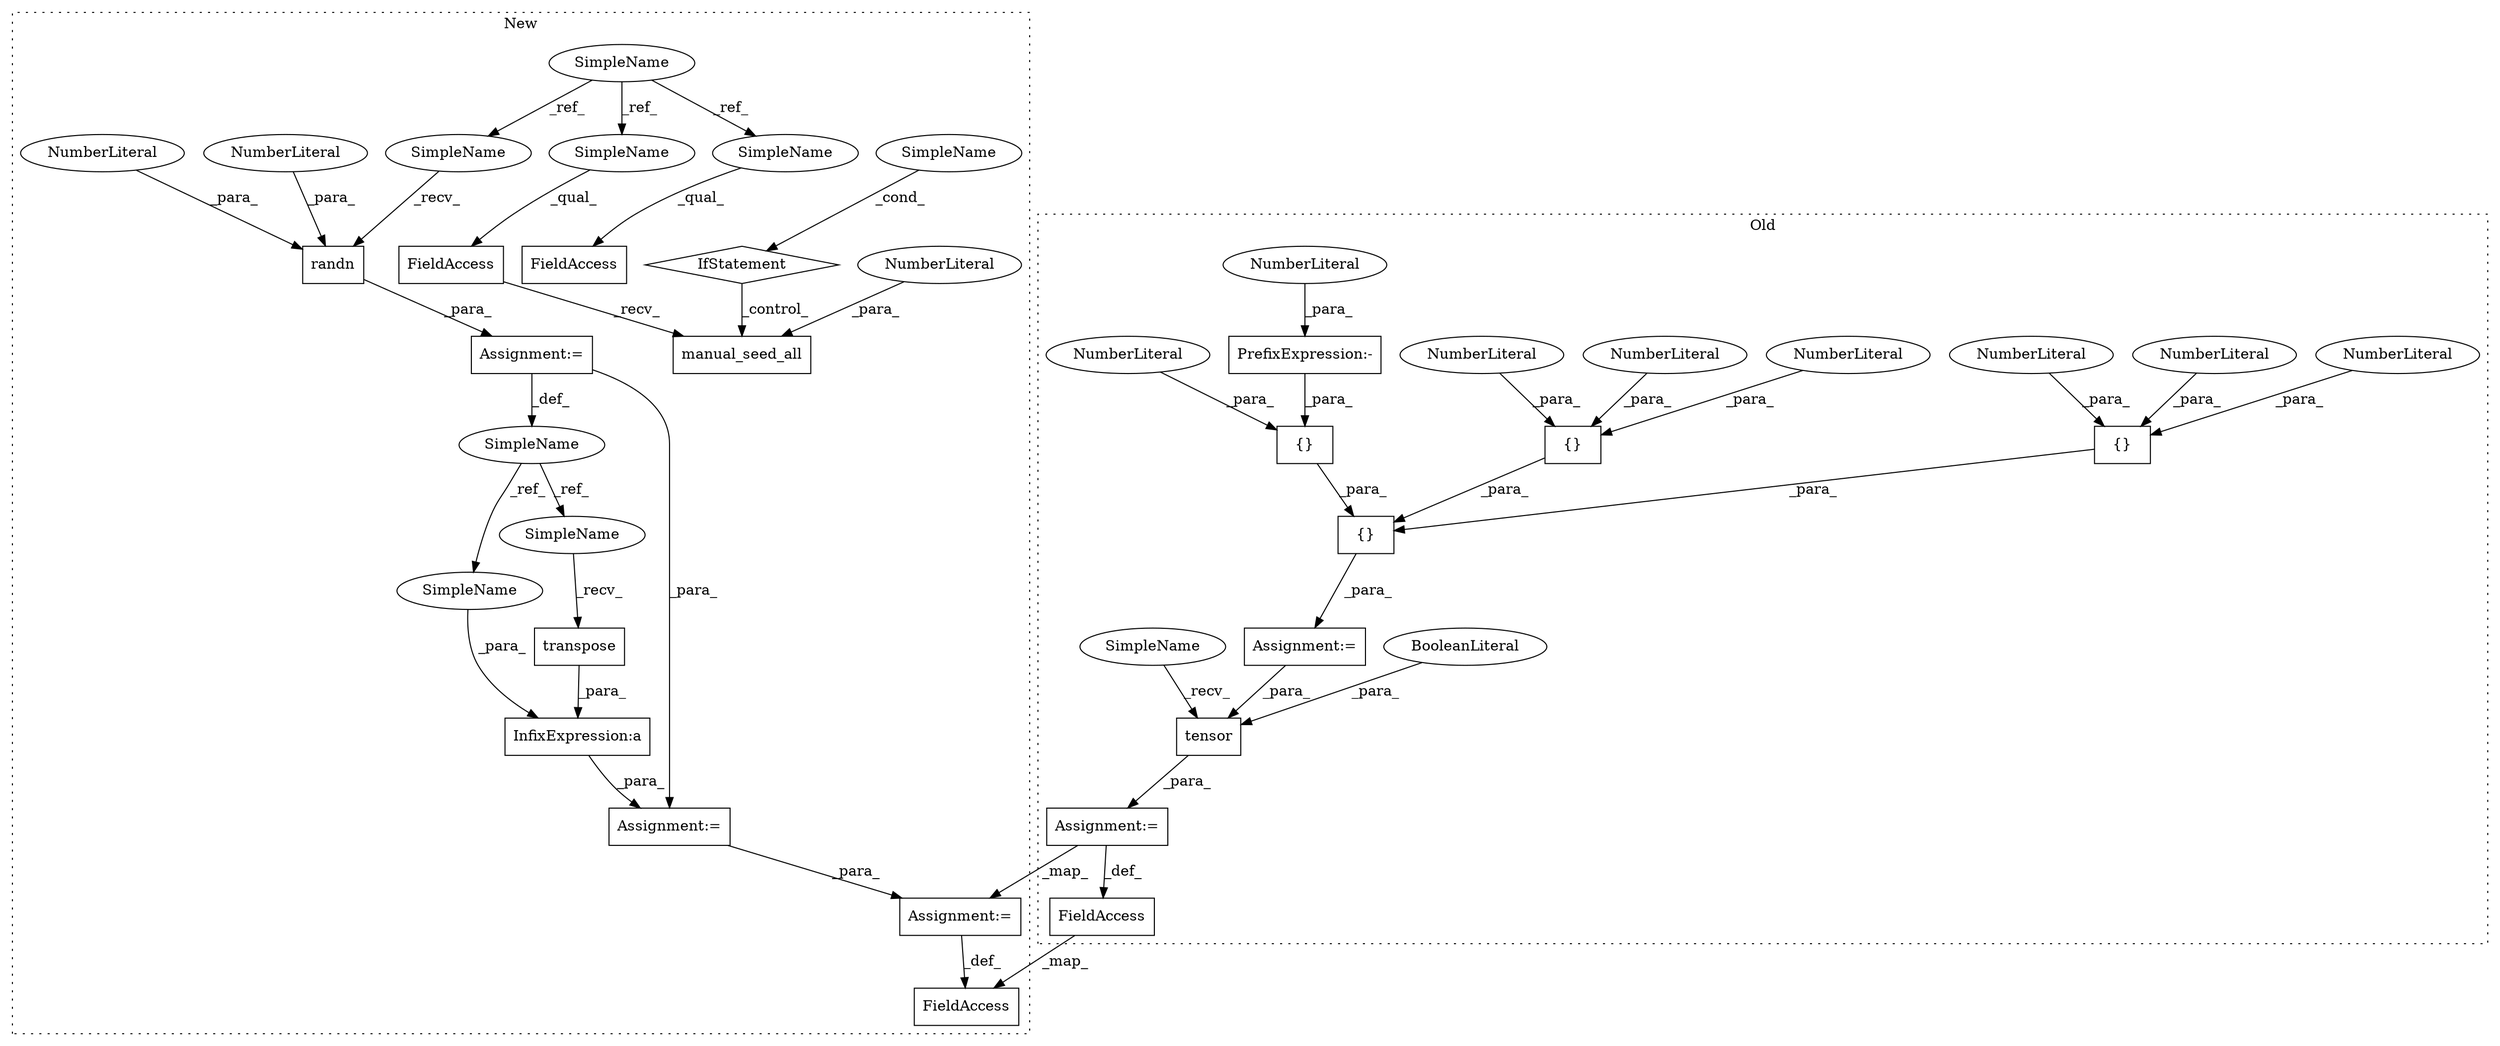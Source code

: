 digraph G {
subgraph cluster0 {
1 [label="tensor" a="32" s="2277,2305" l="7,1" shape="box"];
3 [label="BooleanLiteral" a="9" s="2301" l="4" shape="ellipse"];
4 [label="{}" a="4" s="2117,2123" l="1,1" shape="box"];
6 [label="NumberLiteral" a="34" s="2120" l="1" shape="ellipse"];
9 [label="NumberLiteral" a="34" s="2118" l="1" shape="ellipse"];
10 [label="{}" a="4" s="2097,2156" l="1,1" shape="box"];
11 [label="NumberLiteral" a="34" s="2122" l="1" shape="ellipse"];
12 [label="{}" a="4" s="2147,2154" l="1,1" shape="box"];
13 [label="NumberLiteral" a="34" s="2152" l="2" shape="ellipse"];
14 [label="{}" a="4" s="2137,2145" l="1,1" shape="box"];
15 [label="NumberLiteral" a="34" s="2150" l="1" shape="ellipse"];
16 [label="NumberLiteral" a="34" s="2141" l="2" shape="ellipse"];
17 [label="NumberLiteral" a="34" s="2148" l="1" shape="ellipse"];
19 [label="PrefixExpression:-" a="38" s="2138" l="1" shape="box"];
20 [label="NumberLiteral" a="34" s="2139" l="1" shape="ellipse"];
25 [label="FieldAccess" a="22" s="2252" l="18" shape="box"];
32 [label="Assignment:=" a="7" s="2270" l="1" shape="box"];
33 [label="Assignment:=" a="7" s="2083" l="1" shape="box"];
41 [label="SimpleName" a="42" s="2271" l="5" shape="ellipse"];
label = "Old";
style="dotted";
}
subgraph cluster1 {
2 [label="manual_seed_all" a="32" s="3311,3328" l="16,1" shape="box"];
5 [label="NumberLiteral" a="34" s="3327" l="1" shape="ellipse"];
7 [label="FieldAccess" a="22" s="3300" l="10" shape="box"];
8 [label="IfStatement" a="25" s="3090,3177" l="4,2" shape="diamond"];
18 [label="SimpleName" a="42" s="" l="" shape="ellipse"];
21 [label="SimpleName" a="42" s="3079" l="5" shape="ellipse"];
22 [label="randn" a="32" s="3382,3393" l="6,1" shape="box"];
23 [label="FieldAccess" a="22" s="3263" l="10" shape="box"];
24 [label="FieldAccess" a="22" s="3470" l="9" shape="box"];
26 [label="InfixExpression:a" a="27" s="3410" l="3" shape="box"];
27 [label="NumberLiteral" a="34" s="3388" l="1" shape="ellipse"];
28 [label="NumberLiteral" a="34" s="3392" l="1" shape="ellipse"];
29 [label="SimpleName" a="42" s="3371" l="4" shape="ellipse"];
30 [label="transpose" a="32" s="3418,3433" l="10,1" shape="box"];
31 [label="Assignment:=" a="7" s="3479" l="1" shape="box"];
34 [label="Assignment:=" a="7" s="3404" l="1" shape="box"];
35 [label="Assignment:=" a="7" s="3375" l="1" shape="box"];
36 [label="SimpleName" a="42" s="3376" l="5" shape="ellipse"];
37 [label="SimpleName" a="42" s="3300" l="5" shape="ellipse"];
38 [label="SimpleName" a="42" s="3263" l="5" shape="ellipse"];
39 [label="SimpleName" a="42" s="3406" l="4" shape="ellipse"];
40 [label="SimpleName" a="42" s="3413" l="4" shape="ellipse"];
label = "New";
style="dotted";
}
1 -> 32 [label="_para_"];
3 -> 1 [label="_para_"];
4 -> 10 [label="_para_"];
5 -> 2 [label="_para_"];
6 -> 4 [label="_para_"];
7 -> 2 [label="_recv_"];
8 -> 2 [label="_control_"];
9 -> 4 [label="_para_"];
10 -> 33 [label="_para_"];
11 -> 4 [label="_para_"];
12 -> 10 [label="_para_"];
13 -> 12 [label="_para_"];
14 -> 10 [label="_para_"];
15 -> 12 [label="_para_"];
16 -> 14 [label="_para_"];
17 -> 12 [label="_para_"];
18 -> 8 [label="_cond_"];
19 -> 14 [label="_para_"];
20 -> 19 [label="_para_"];
21 -> 36 [label="_ref_"];
21 -> 38 [label="_ref_"];
21 -> 37 [label="_ref_"];
22 -> 35 [label="_para_"];
25 -> 24 [label="_map_"];
26 -> 34 [label="_para_"];
27 -> 22 [label="_para_"];
28 -> 22 [label="_para_"];
29 -> 40 [label="_ref_"];
29 -> 39 [label="_ref_"];
30 -> 26 [label="_para_"];
31 -> 24 [label="_def_"];
32 -> 25 [label="_def_"];
32 -> 31 [label="_map_"];
33 -> 1 [label="_para_"];
34 -> 31 [label="_para_"];
35 -> 29 [label="_def_"];
35 -> 34 [label="_para_"];
36 -> 22 [label="_recv_"];
37 -> 7 [label="_qual_"];
38 -> 23 [label="_qual_"];
39 -> 26 [label="_para_"];
40 -> 30 [label="_recv_"];
41 -> 1 [label="_recv_"];
}